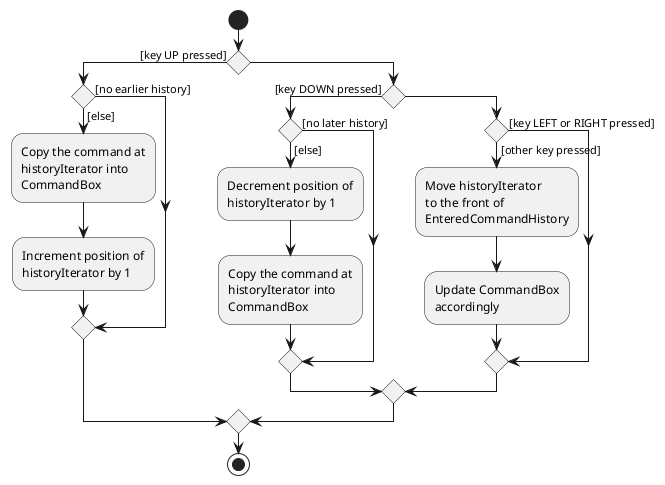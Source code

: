 @startuml
start

        if () then ([key UP pressed])
            if () then ([no earlier history])
            else ([else])
                :Copy the command at
                historyIterator into
                CommandBox;
                :Increment position of
                historyIterator by 1;
            endif
        else

        if () then ([key DOWN pressed])
            if () then ([no later history])
            else ([else])
                :Decrement position of
                historyIterator by 1;
                :Copy the command at
                historyIterator into
                CommandBox;
            endif
        else

        if () then ([key LEFT or RIGHT pressed])
        else ([other key pressed])
            :Move historyIterator
            to the front of
            EnteredCommandHistory;
            :Update CommandBox
            accordingly;

        endif
        endif
        endif
stop
@enduml
